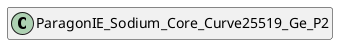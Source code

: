 @startuml
set namespaceSeparator \\
hide members
hide << alias >> circle

class ParagonIE_Sodium_Core_Curve25519_Ge_P2
@enduml
